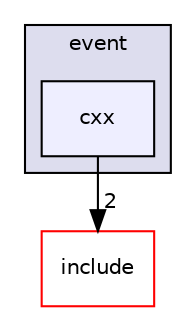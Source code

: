digraph "cxx" {
  compound=true
  node [ fontsize="10", fontname="Helvetica"];
  edge [ labelfontsize="10", labelfontname="Helvetica"];
  subgraph clusterdir_fb91096735c52f3a453d1a3e67025085 {
    graph [ bgcolor="#ddddee", pencolor="black", label="event" fontname="Helvetica", fontsize="10", URL="dir_fb91096735c52f3a453d1a3e67025085.html"]
  dir_4890d7086010edaefcbaba6bc2038aa8 [shape=box, label="cxx", style="filled", fillcolor="#eeeeff", pencolor="black", URL="dir_4890d7086010edaefcbaba6bc2038aa8.html"];
  }
  dir_6d6699b9700a868c010ac064655a9635 [shape=box label="include" fillcolor="white" style="filled" color="red" URL="dir_6d6699b9700a868c010ac064655a9635.html"];
  dir_4890d7086010edaefcbaba6bc2038aa8->dir_6d6699b9700a868c010ac064655a9635 [headlabel="2", labeldistance=1.5 headhref="dir_000117_000118.html"];
}
